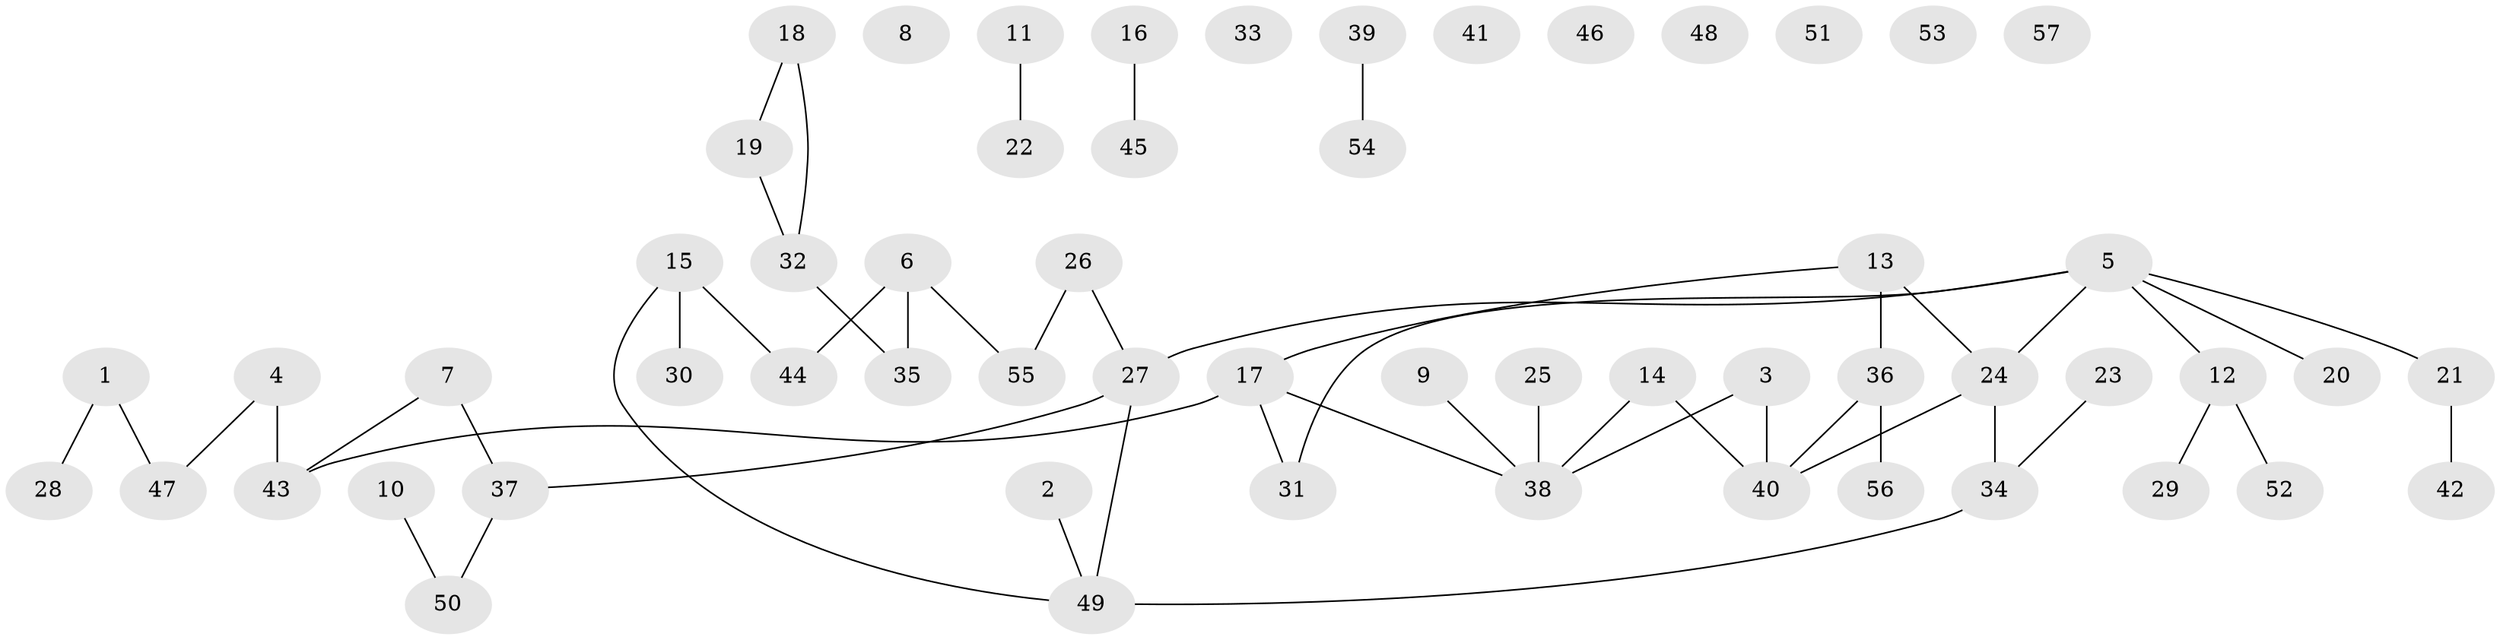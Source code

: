 // Generated by graph-tools (version 1.1) at 2025/00/03/09/25 03:00:42]
// undirected, 57 vertices, 53 edges
graph export_dot {
graph [start="1"]
  node [color=gray90,style=filled];
  1;
  2;
  3;
  4;
  5;
  6;
  7;
  8;
  9;
  10;
  11;
  12;
  13;
  14;
  15;
  16;
  17;
  18;
  19;
  20;
  21;
  22;
  23;
  24;
  25;
  26;
  27;
  28;
  29;
  30;
  31;
  32;
  33;
  34;
  35;
  36;
  37;
  38;
  39;
  40;
  41;
  42;
  43;
  44;
  45;
  46;
  47;
  48;
  49;
  50;
  51;
  52;
  53;
  54;
  55;
  56;
  57;
  1 -- 28;
  1 -- 47;
  2 -- 49;
  3 -- 38;
  3 -- 40;
  4 -- 43;
  4 -- 47;
  5 -- 12;
  5 -- 20;
  5 -- 21;
  5 -- 24;
  5 -- 27;
  5 -- 31;
  6 -- 35;
  6 -- 44;
  6 -- 55;
  7 -- 37;
  7 -- 43;
  9 -- 38;
  10 -- 50;
  11 -- 22;
  12 -- 29;
  12 -- 52;
  13 -- 17;
  13 -- 24;
  13 -- 36;
  14 -- 38;
  14 -- 40;
  15 -- 30;
  15 -- 44;
  15 -- 49;
  16 -- 45;
  17 -- 31;
  17 -- 38;
  17 -- 43;
  18 -- 19;
  18 -- 32;
  19 -- 32;
  21 -- 42;
  23 -- 34;
  24 -- 34;
  24 -- 40;
  25 -- 38;
  26 -- 27;
  26 -- 55;
  27 -- 37;
  27 -- 49;
  32 -- 35;
  34 -- 49;
  36 -- 40;
  36 -- 56;
  37 -- 50;
  39 -- 54;
}
